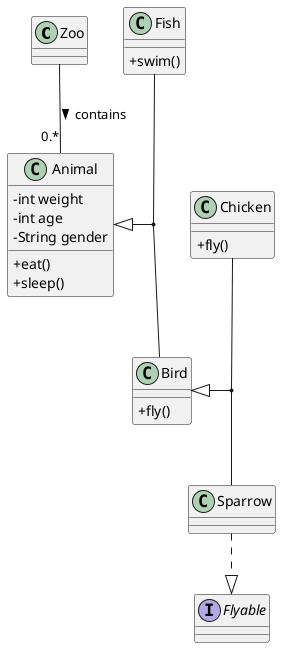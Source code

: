 @startuml
skinparam classAttributeIconSize 0
class Zoo{

}


skinparam classAttributeIconSize 0
class Animal{
-int weight
-int age
-String gender

+eat()
+sleep()
}

class Bird{
+fly()
}

class Fish{
+swim()
}

class Chicken{
+fly()
}

class Sparrow {
}

interface Flyable

Zoo --"0.*" Animal :contains >
Animal <|-- (Fish,Bird)

Bird <|-- (Chicken,Sparrow)
Sparrow ..|> Flyable
@enduml
